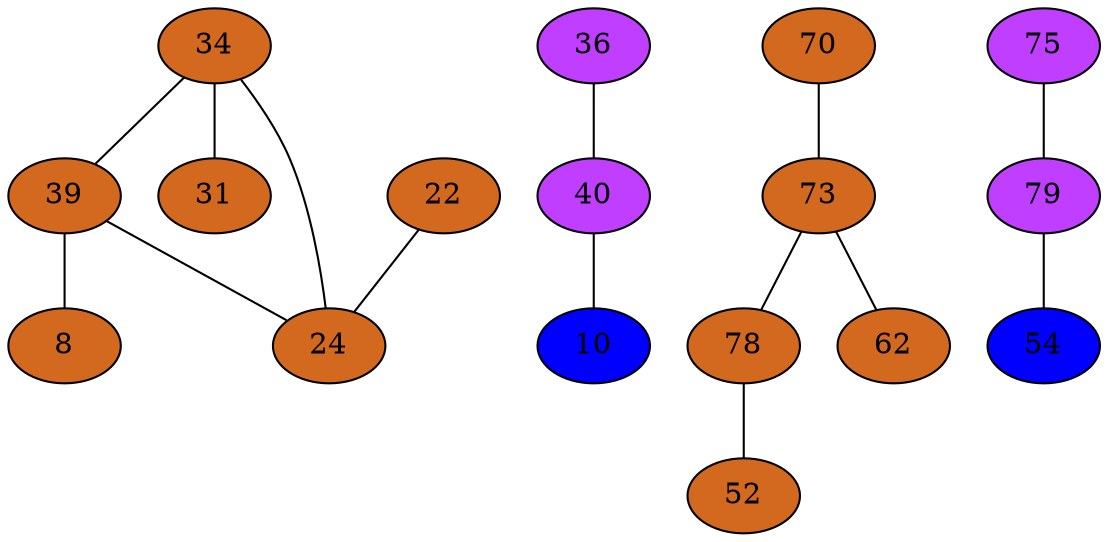 strict graph {
34[label="34" style=filled fillcolor="chocolate"];
34 -- 39
34 -- 24
34 -- 31
36[label="36" style=filled fillcolor="darkorchid1"];
36 -- 40
70[label="70" style=filled fillcolor="chocolate"];
70 -- 73
39[label="39" style=filled fillcolor="chocolate"];
39 -- 34
39 -- 8
39 -- 24
8[label="8" style=filled fillcolor="chocolate"];
8 -- 39
40[label="40" style=filled fillcolor="darkorchid1"];
40 -- 36
40 -- 10
73[label="73" style=filled fillcolor="chocolate"];
73 -- 70
73 -- 78
73 -- 62
10[label="10" style=filled fillcolor="blue1"];
10 -- 40
75[label="75" style=filled fillcolor="darkorchid1"];
75 -- 79
78[label="78" style=filled fillcolor="chocolate"];
78 -- 52
78 -- 73
79[label="79" style=filled fillcolor="darkorchid1"];
79 -- 54
79 -- 75
52[label="52" style=filled fillcolor="chocolate"];
52 -- 78
22[label="22" style=filled fillcolor="chocolate"];
22 -- 24
54[label="54" style=filled fillcolor="blue1"];
54 -- 79
24[label="24" style=filled fillcolor="chocolate"];
24 -- 34
24 -- 22
24 -- 39
62[label="62" style=filled fillcolor="chocolate"];
62 -- 73
31[label="31" style=filled fillcolor="chocolate"];
31 -- 34
}